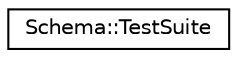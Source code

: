 digraph "Graphical Class Hierarchy"
{
  edge [fontname="Helvetica",fontsize="10",labelfontname="Helvetica",labelfontsize="10"];
  node [fontname="Helvetica",fontsize="10",shape=record];
  rankdir="LR";
  Node0 [label="Schema::TestSuite",height=0.2,width=0.4,color="black", fillcolor="white", style="filled",URL="$structSchema_1_1TestSuite.html"];
}
